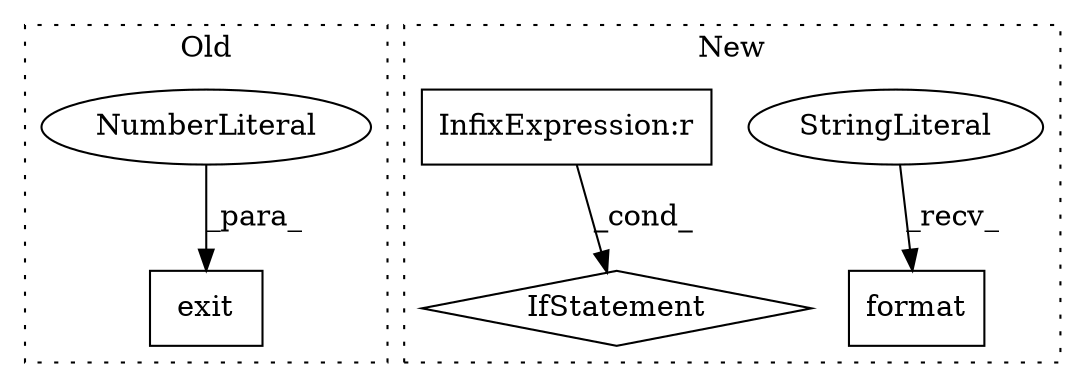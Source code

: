 digraph G {
subgraph cluster0 {
1 [label="exit" a="32" s="7490,7496" l="5,1" shape="box"];
4 [label="NumberLiteral" a="34" s="7495" l="1" shape="ellipse"];
label = "Old";
style="dotted";
}
subgraph cluster1 {
2 [label="format" a="32" s="7826,7850" l="7,1" shape="box"];
3 [label="StringLiteral" a="45" s="7792" l="33" shape="ellipse"];
5 [label="InfixExpression:r" a="27" s="7570" l="4" shape="box"];
6 [label="IfStatement" a="25" s="7551,7605" l="4,2" shape="diamond"];
label = "New";
style="dotted";
}
3 -> 2 [label="_recv_"];
4 -> 1 [label="_para_"];
5 -> 6 [label="_cond_"];
}